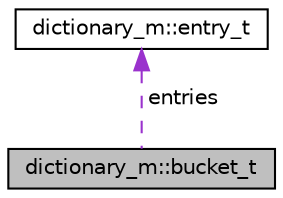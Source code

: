 digraph "dictionary_m::bucket_t"
{
  edge [fontname="Helvetica",fontsize="10",labelfontname="Helvetica",labelfontsize="10"];
  node [fontname="Helvetica",fontsize="10",shape=record];
  Node1 [label="dictionary_m::bucket_t",height=0.2,width=0.4,color="black", fillcolor="grey75", style="filled" fontcolor="black"];
  Node2 -> Node1 [dir="back",color="darkorchid3",fontsize="10",style="dashed",label=" entries" ,fontname="Helvetica"];
  Node2 [label="dictionary_m::entry_t",height=0.2,width=0.4,color="black", fillcolor="white", style="filled",URL="$structdictionary__m_1_1entry__t.html",tooltip="Single entry in the dictionary. "];
}
